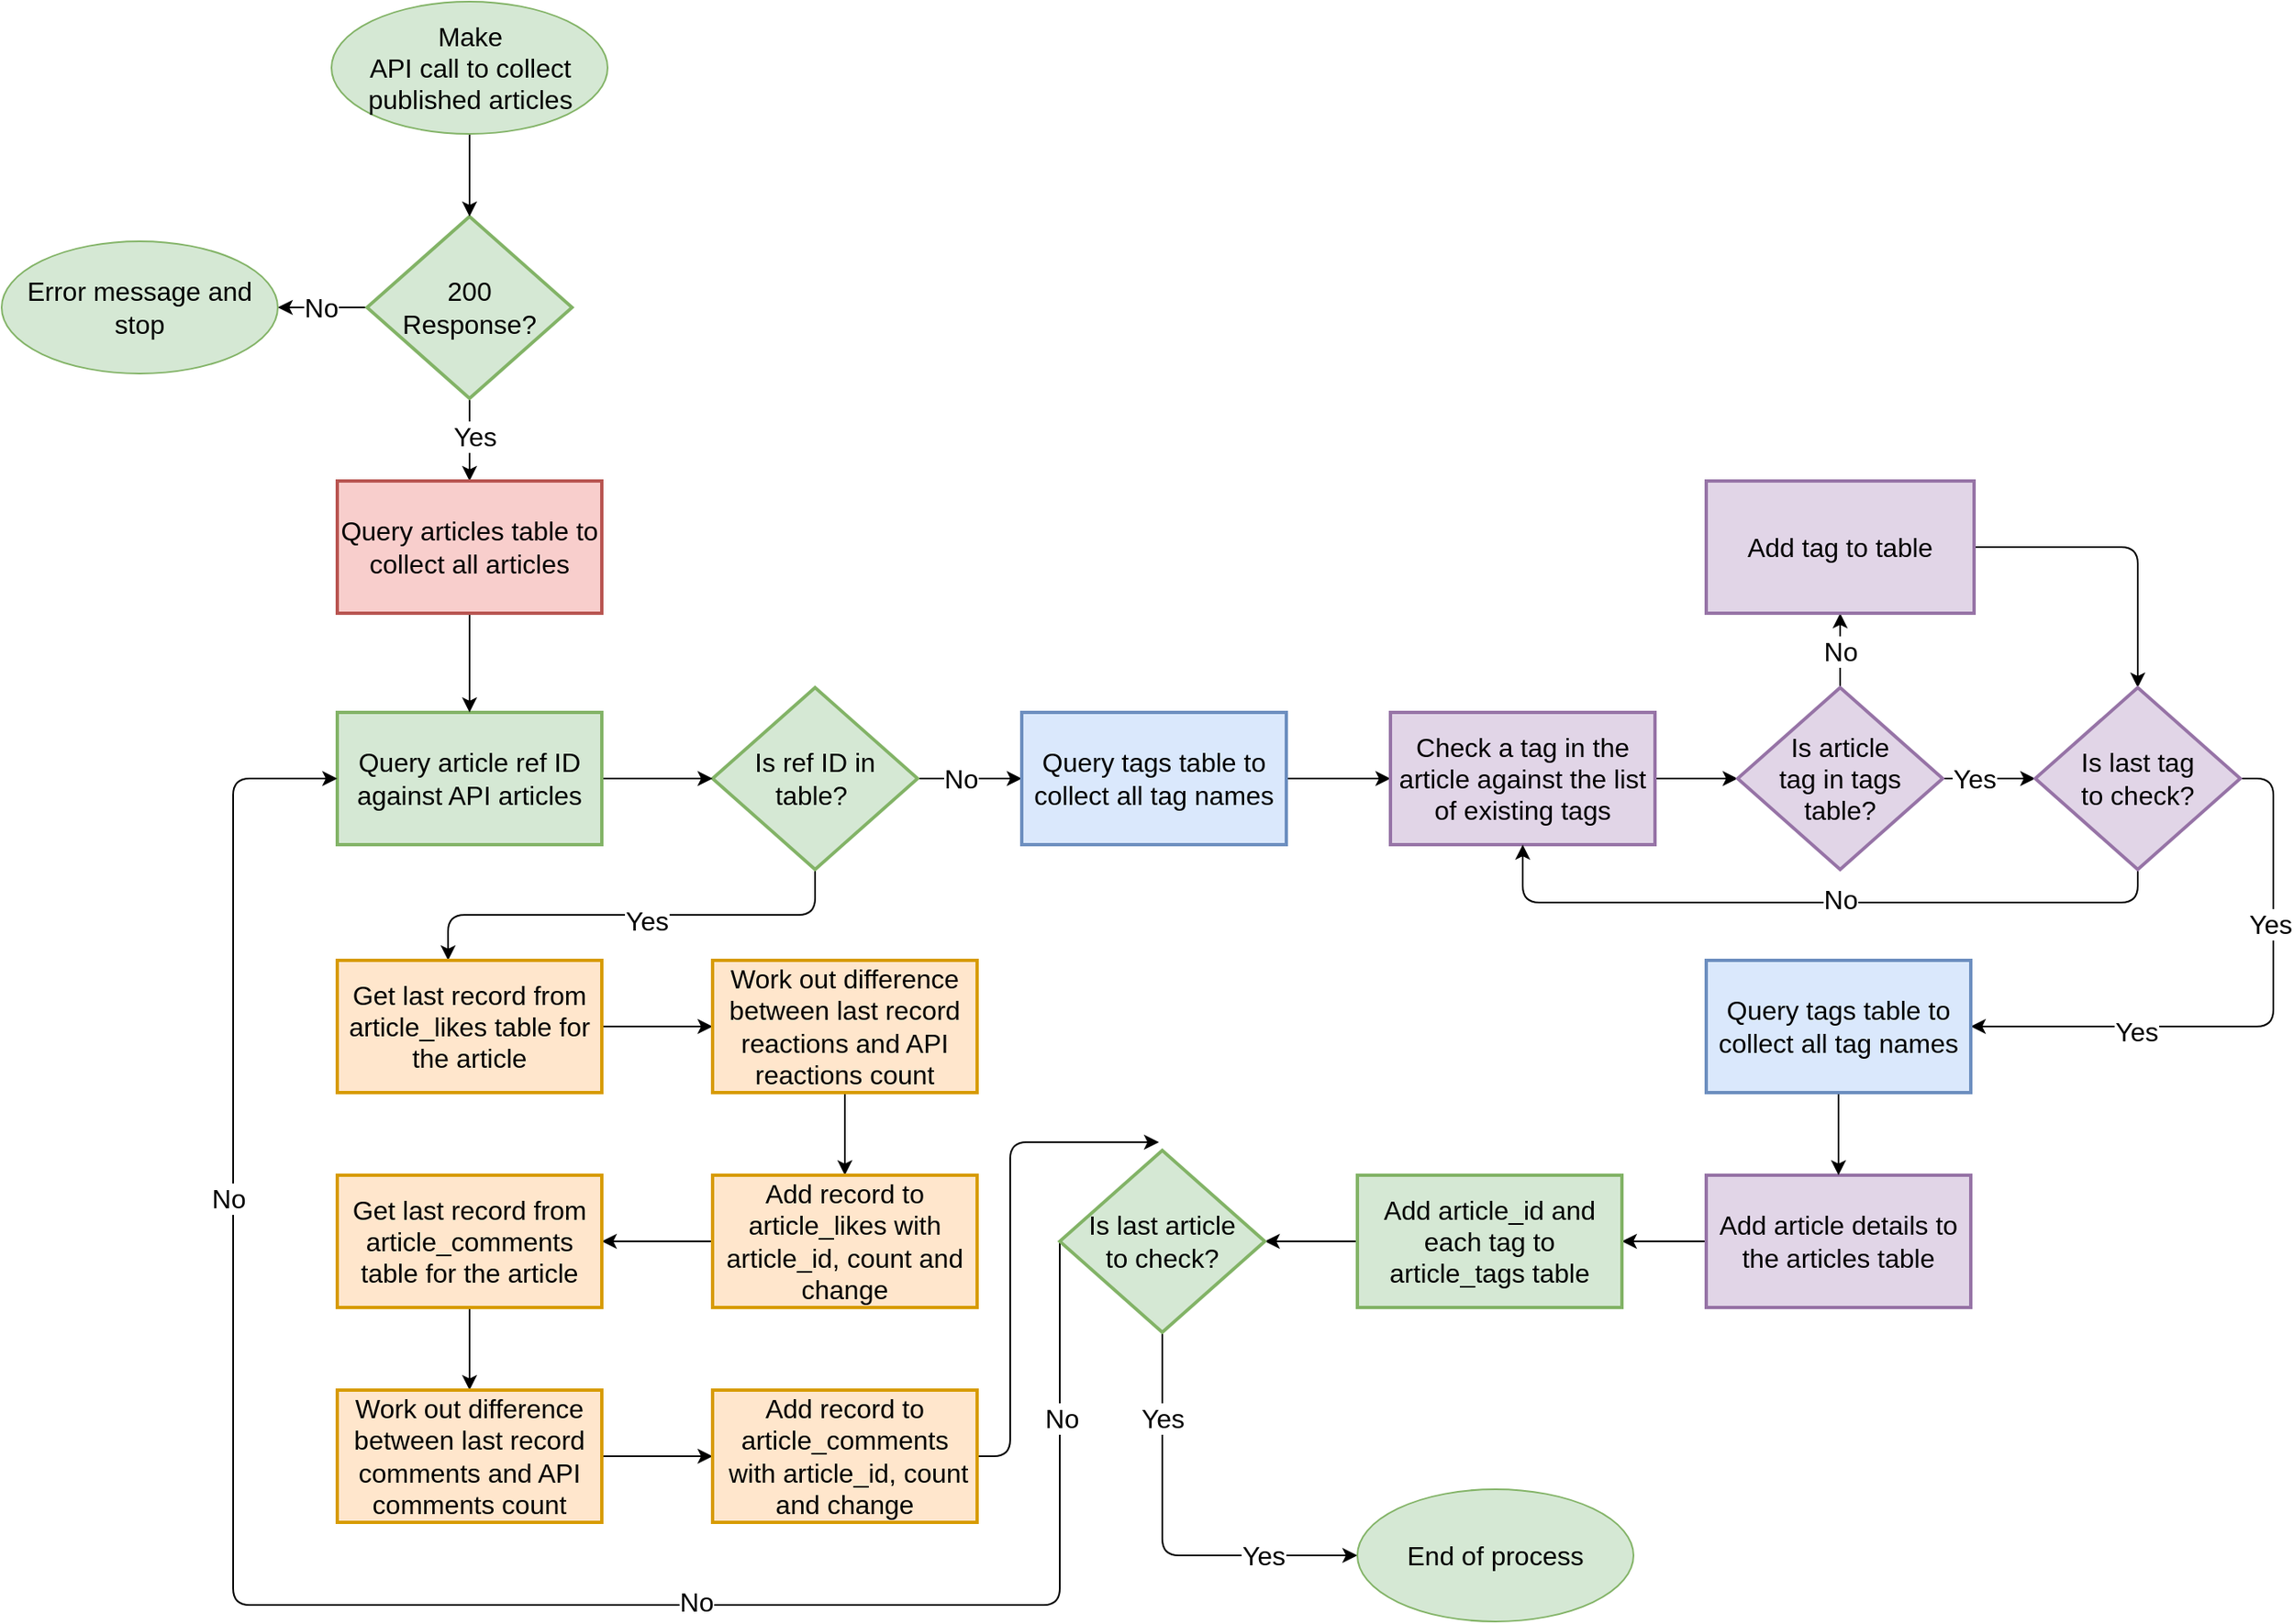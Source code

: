 <mxfile version="20.8.16" type="device"><diagram name="Page-1" id="tyPmelYILmHCZgquHCRe"><mxGraphModel dx="1846" dy="1214" grid="1" gridSize="10" guides="1" tooltips="1" connect="1" arrows="1" fold="1" page="1" pageScale="1" pageWidth="1654" pageHeight="1169" math="0" shadow="0"><root><mxCell id="0"/><mxCell id="1" parent="0"/><mxCell id="qKAgkgesWeWLvzqZyhlg-28" value="" style="edgeStyle=orthogonalEdgeStyle;rounded=0;orthogonalLoop=1;jettySize=auto;html=1;fontSize=16;" edge="1" parent="1" source="qKAgkgesWeWLvzqZyhlg-4" target="qKAgkgesWeWLvzqZyhlg-23"><mxGeometry relative="1" as="geometry"/></mxCell><mxCell id="qKAgkgesWeWLvzqZyhlg-29" value="Yes" style="edgeLabel;html=1;align=center;verticalAlign=middle;resizable=0;points=[];fontSize=16;rounded=0;" vertex="1" connectable="0" parent="qKAgkgesWeWLvzqZyhlg-28"><mxGeometry x="-0.08" y="3" relative="1" as="geometry"><mxPoint as="offset"/></mxGeometry></mxCell><mxCell id="qKAgkgesWeWLvzqZyhlg-117" value="" style="edgeStyle=orthogonalEdgeStyle;orthogonalLoop=1;jettySize=auto;html=1;fontSize=16;" edge="1" parent="1" source="qKAgkgesWeWLvzqZyhlg-4" target="qKAgkgesWeWLvzqZyhlg-115"><mxGeometry relative="1" as="geometry"/></mxCell><mxCell id="qKAgkgesWeWLvzqZyhlg-118" value="No" style="edgeLabel;html=1;align=center;verticalAlign=middle;resizable=0;points=[];fontSize=16;" vertex="1" connectable="0" parent="qKAgkgesWeWLvzqZyhlg-117"><mxGeometry x="0.037" relative="1" as="geometry"><mxPoint as="offset"/></mxGeometry></mxCell><mxCell id="qKAgkgesWeWLvzqZyhlg-4" value="200 &lt;br&gt;Response?" style="rhombus;whiteSpace=wrap;html=1;strokeColor=#82b366;strokeWidth=2;fontSize=16;rounded=0;fillColor=#d5e8d4;" vertex="1" parent="1"><mxGeometry x="271" y="160" width="124" height="110" as="geometry"/></mxCell><mxCell id="qKAgkgesWeWLvzqZyhlg-37" value="" style="edgeStyle=orthogonalEdgeStyle;orthogonalLoop=1;jettySize=auto;html=1;fontSize=16;" edge="1" parent="1" source="qKAgkgesWeWLvzqZyhlg-13" target="qKAgkgesWeWLvzqZyhlg-36"><mxGeometry relative="1" as="geometry"/></mxCell><mxCell id="qKAgkgesWeWLvzqZyhlg-38" value="No" style="edgeLabel;html=1;align=center;verticalAlign=middle;resizable=0;points=[];fontSize=16;" vertex="1" connectable="0" parent="qKAgkgesWeWLvzqZyhlg-37"><mxGeometry x="-0.175" relative="1" as="geometry"><mxPoint as="offset"/></mxGeometry></mxCell><mxCell id="qKAgkgesWeWLvzqZyhlg-86" style="edgeStyle=orthogonalEdgeStyle;orthogonalLoop=1;jettySize=auto;html=1;exitX=0.5;exitY=1;exitDx=0;exitDy=0;entryX=0.419;entryY=0;entryDx=0;entryDy=0;entryPerimeter=0;fontSize=16;" edge="1" parent="1" source="qKAgkgesWeWLvzqZyhlg-13" target="qKAgkgesWeWLvzqZyhlg-85"><mxGeometry relative="1" as="geometry"/></mxCell><mxCell id="qKAgkgesWeWLvzqZyhlg-126" value="Yes" style="edgeLabel;html=1;align=center;verticalAlign=middle;resizable=0;points=[];fontSize=16;" vertex="1" connectable="0" parent="qKAgkgesWeWLvzqZyhlg-86"><mxGeometry x="-0.274" relative="1" as="geometry"><mxPoint x="-29" y="3" as="offset"/></mxGeometry></mxCell><mxCell id="qKAgkgesWeWLvzqZyhlg-13" value="Is ref ID in table?&amp;nbsp;" style="rhombus;whiteSpace=wrap;html=1;strokeColor=#82b366;strokeWidth=2;fontSize=16;rounded=0;fillColor=#d5e8d4;" vertex="1" parent="1"><mxGeometry x="480" y="445" width="124" height="110" as="geometry"/></mxCell><mxCell id="qKAgkgesWeWLvzqZyhlg-31" value="" style="edgeStyle=orthogonalEdgeStyle;rounded=0;orthogonalLoop=1;jettySize=auto;html=1;fontSize=16;" edge="1" parent="1" source="qKAgkgesWeWLvzqZyhlg-22" target="qKAgkgesWeWLvzqZyhlg-13"><mxGeometry relative="1" as="geometry"/></mxCell><mxCell id="qKAgkgesWeWLvzqZyhlg-22" value="Query article ref ID against API articles" style="rounded=0;whiteSpace=wrap;html=1;strokeColor=#82b366;strokeWidth=2;fontSize=16;fillColor=#d5e8d4;" vertex="1" parent="1"><mxGeometry x="253" y="460" width="160" height="80" as="geometry"/></mxCell><mxCell id="qKAgkgesWeWLvzqZyhlg-30" value="" style="edgeStyle=orthogonalEdgeStyle;rounded=0;orthogonalLoop=1;jettySize=auto;html=1;fontSize=16;" edge="1" parent="1" source="qKAgkgesWeWLvzqZyhlg-23" target="qKAgkgesWeWLvzqZyhlg-22"><mxGeometry relative="1" as="geometry"/></mxCell><mxCell id="qKAgkgesWeWLvzqZyhlg-23" value="Query articles table to collect all articles" style="rounded=0;whiteSpace=wrap;html=1;strokeColor=#b85450;strokeWidth=2;fontSize=16;fillColor=#f8cecc;" vertex="1" parent="1"><mxGeometry x="253" y="320" width="160" height="80" as="geometry"/></mxCell><mxCell id="qKAgkgesWeWLvzqZyhlg-40" value="" style="edgeStyle=orthogonalEdgeStyle;orthogonalLoop=1;jettySize=auto;html=1;fontSize=16;" edge="1" parent="1" source="qKAgkgesWeWLvzqZyhlg-36" target="qKAgkgesWeWLvzqZyhlg-39"><mxGeometry relative="1" as="geometry"/></mxCell><mxCell id="qKAgkgesWeWLvzqZyhlg-36" value="Query tags table to collect all tag names" style="rounded=0;whiteSpace=wrap;html=1;strokeColor=#6c8ebf;strokeWidth=2;fontSize=16;fillColor=#dae8fc;" vertex="1" parent="1"><mxGeometry x="667" y="460" width="160" height="80" as="geometry"/></mxCell><mxCell id="qKAgkgesWeWLvzqZyhlg-77" value="" style="edgeStyle=orthogonalEdgeStyle;orthogonalLoop=1;jettySize=auto;html=1;fontSize=16;" edge="1" parent="1" source="qKAgkgesWeWLvzqZyhlg-39" target="qKAgkgesWeWLvzqZyhlg-41"><mxGeometry relative="1" as="geometry"/></mxCell><mxCell id="qKAgkgesWeWLvzqZyhlg-39" value="Check a tag in the article against the list of existing tags" style="rounded=0;whiteSpace=wrap;html=1;strokeColor=#9673a6;strokeWidth=2;fontSize=16;fillColor=#e1d5e7;" vertex="1" parent="1"><mxGeometry x="890" y="460" width="160" height="80" as="geometry"/></mxCell><mxCell id="qKAgkgesWeWLvzqZyhlg-49" value="No" style="edgeStyle=orthogonalEdgeStyle;orthogonalLoop=1;jettySize=auto;html=1;fontSize=16;" edge="1" parent="1" source="qKAgkgesWeWLvzqZyhlg-41" target="qKAgkgesWeWLvzqZyhlg-43"><mxGeometry relative="1" as="geometry"/></mxCell><mxCell id="qKAgkgesWeWLvzqZyhlg-82" value="" style="edgeStyle=orthogonalEdgeStyle;orthogonalLoop=1;jettySize=auto;html=1;fontSize=16;" edge="1" parent="1" source="qKAgkgesWeWLvzqZyhlg-41" target="qKAgkgesWeWLvzqZyhlg-48"><mxGeometry relative="1" as="geometry"/></mxCell><mxCell id="qKAgkgesWeWLvzqZyhlg-83" value="Yes" style="edgeLabel;html=1;align=center;verticalAlign=middle;resizable=0;points=[];fontSize=16;" vertex="1" connectable="0" parent="qKAgkgesWeWLvzqZyhlg-82"><mxGeometry x="-0.321" relative="1" as="geometry"><mxPoint as="offset"/></mxGeometry></mxCell><mxCell id="qKAgkgesWeWLvzqZyhlg-41" value="Is article &lt;br&gt;tag in tags &lt;br&gt;table?" style="rhombus;whiteSpace=wrap;html=1;strokeColor=#9673a6;strokeWidth=2;fontSize=16;rounded=0;fillColor=#e1d5e7;" vertex="1" parent="1"><mxGeometry x="1100" y="445" width="124" height="110" as="geometry"/></mxCell><mxCell id="qKAgkgesWeWLvzqZyhlg-76" value="" style="edgeStyle=orthogonalEdgeStyle;orthogonalLoop=1;jettySize=auto;html=1;fontSize=16;" edge="1" parent="1" source="qKAgkgesWeWLvzqZyhlg-43" target="qKAgkgesWeWLvzqZyhlg-48"><mxGeometry relative="1" as="geometry"/></mxCell><mxCell id="qKAgkgesWeWLvzqZyhlg-43" value="Add tag to table" style="rounded=0;whiteSpace=wrap;html=1;strokeColor=#9673a6;strokeWidth=2;fontSize=16;fillColor=#e1d5e7;" vertex="1" parent="1"><mxGeometry x="1081" y="320" width="162" height="80" as="geometry"/></mxCell><mxCell id="qKAgkgesWeWLvzqZyhlg-78" style="edgeStyle=orthogonalEdgeStyle;orthogonalLoop=1;jettySize=auto;html=1;exitX=0.5;exitY=1;exitDx=0;exitDy=0;entryX=0.5;entryY=1;entryDx=0;entryDy=0;fontSize=16;" edge="1" parent="1" source="qKAgkgesWeWLvzqZyhlg-48" target="qKAgkgesWeWLvzqZyhlg-39"><mxGeometry relative="1" as="geometry"/></mxCell><mxCell id="qKAgkgesWeWLvzqZyhlg-84" value="No" style="edgeLabel;html=1;align=center;verticalAlign=middle;resizable=0;points=[];fontSize=16;" vertex="1" connectable="0" parent="qKAgkgesWeWLvzqZyhlg-78"><mxGeometry x="-0.166" y="-2" relative="1" as="geometry"><mxPoint x="-22" as="offset"/></mxGeometry></mxCell><mxCell id="qKAgkgesWeWLvzqZyhlg-127" style="edgeStyle=orthogonalEdgeStyle;orthogonalLoop=1;jettySize=auto;html=1;exitX=1;exitY=0.5;exitDx=0;exitDy=0;entryX=1;entryY=0.5;entryDx=0;entryDy=0;fontSize=16;" edge="1" parent="1" source="qKAgkgesWeWLvzqZyhlg-48" target="qKAgkgesWeWLvzqZyhlg-65"><mxGeometry relative="1" as="geometry"/></mxCell><mxCell id="qKAgkgesWeWLvzqZyhlg-128" value="Yes" style="edgeLabel;html=1;align=center;verticalAlign=middle;resizable=0;points=[];fontSize=16;" vertex="1" connectable="0" parent="qKAgkgesWeWLvzqZyhlg-127"><mxGeometry x="-0.39" y="-2" relative="1" as="geometry"><mxPoint as="offset"/></mxGeometry></mxCell><mxCell id="qKAgkgesWeWLvzqZyhlg-129" value="Yes" style="edgeLabel;html=1;align=center;verticalAlign=middle;resizable=0;points=[];fontSize=16;" vertex="1" connectable="0" parent="qKAgkgesWeWLvzqZyhlg-127"><mxGeometry x="0.436" y="3" relative="1" as="geometry"><mxPoint as="offset"/></mxGeometry></mxCell><mxCell id="qKAgkgesWeWLvzqZyhlg-48" value="Is last tag&lt;br&gt;to check?" style="rhombus;whiteSpace=wrap;html=1;strokeColor=#9673a6;strokeWidth=2;fontSize=16;rounded=0;fillColor=#e1d5e7;" vertex="1" parent="1"><mxGeometry x="1280" y="445" width="124" height="110" as="geometry"/></mxCell><mxCell id="qKAgkgesWeWLvzqZyhlg-131" value="" style="edgeStyle=orthogonalEdgeStyle;orthogonalLoop=1;jettySize=auto;html=1;fontSize=16;" edge="1" parent="1" source="qKAgkgesWeWLvzqZyhlg-57" target="qKAgkgesWeWLvzqZyhlg-67"><mxGeometry relative="1" as="geometry"/></mxCell><mxCell id="qKAgkgesWeWLvzqZyhlg-57" value="Add article details to the articles table" style="rounded=0;whiteSpace=wrap;html=1;strokeColor=#9673a6;strokeWidth=2;fontSize=16;fillColor=#e1d5e7;" vertex="1" parent="1"><mxGeometry x="1081" y="740" width="160" height="80" as="geometry"/></mxCell><mxCell id="qKAgkgesWeWLvzqZyhlg-130" value="" style="edgeStyle=orthogonalEdgeStyle;orthogonalLoop=1;jettySize=auto;html=1;fontSize=16;" edge="1" parent="1" source="qKAgkgesWeWLvzqZyhlg-65" target="qKAgkgesWeWLvzqZyhlg-57"><mxGeometry relative="1" as="geometry"/></mxCell><mxCell id="qKAgkgesWeWLvzqZyhlg-65" value="Query tags table to collect all tag names" style="rounded=0;whiteSpace=wrap;html=1;strokeColor=#6c8ebf;strokeWidth=2;fontSize=16;fillColor=#dae8fc;" vertex="1" parent="1"><mxGeometry x="1081" y="610" width="160" height="80" as="geometry"/></mxCell><mxCell id="qKAgkgesWeWLvzqZyhlg-105" style="edgeStyle=orthogonalEdgeStyle;orthogonalLoop=1;jettySize=auto;html=1;fontSize=16;" edge="1" parent="1" source="qKAgkgesWeWLvzqZyhlg-67" target="qKAgkgesWeWLvzqZyhlg-69"><mxGeometry relative="1" as="geometry"/></mxCell><mxCell id="qKAgkgesWeWLvzqZyhlg-67" value="Add article_id and each tag to article_tags table" style="rounded=0;whiteSpace=wrap;html=1;strokeColor=#82b366;strokeWidth=2;fontSize=16;fillColor=#d5e8d4;" vertex="1" parent="1"><mxGeometry x="870" y="740" width="160" height="80" as="geometry"/></mxCell><mxCell id="qKAgkgesWeWLvzqZyhlg-106" style="edgeStyle=orthogonalEdgeStyle;orthogonalLoop=1;jettySize=auto;html=1;exitX=0;exitY=0.5;exitDx=0;exitDy=0;entryX=0;entryY=0.5;entryDx=0;entryDy=0;fontSize=16;" edge="1" parent="1" source="qKAgkgesWeWLvzqZyhlg-69" target="qKAgkgesWeWLvzqZyhlg-22"><mxGeometry relative="1" as="geometry"><Array as="points"><mxPoint x="690" y="1000"/><mxPoint x="190" y="1000"/><mxPoint x="190" y="500"/></Array></mxGeometry></mxCell><mxCell id="qKAgkgesWeWLvzqZyhlg-107" value="No" style="edgeLabel;html=1;align=center;verticalAlign=middle;resizable=0;points=[];fontSize=16;" vertex="1" connectable="0" parent="qKAgkgesWeWLvzqZyhlg-106"><mxGeometry x="-0.91" y="1" relative="1" as="geometry"><mxPoint y="49" as="offset"/></mxGeometry></mxCell><mxCell id="qKAgkgesWeWLvzqZyhlg-108" value="No" style="edgeLabel;html=1;align=center;verticalAlign=middle;resizable=0;points=[];fontSize=16;" vertex="1" connectable="0" parent="qKAgkgesWeWLvzqZyhlg-106"><mxGeometry x="-0.313" y="-2" relative="1" as="geometry"><mxPoint as="offset"/></mxGeometry></mxCell><mxCell id="qKAgkgesWeWLvzqZyhlg-109" value="No" style="edgeLabel;html=1;align=center;verticalAlign=middle;resizable=0;points=[];fontSize=16;" vertex="1" connectable="0" parent="qKAgkgesWeWLvzqZyhlg-106"><mxGeometry x="0.507" y="3" relative="1" as="geometry"><mxPoint as="offset"/></mxGeometry></mxCell><mxCell id="qKAgkgesWeWLvzqZyhlg-123" style="edgeStyle=orthogonalEdgeStyle;orthogonalLoop=1;jettySize=auto;html=1;exitX=0.5;exitY=1;exitDx=0;exitDy=0;entryX=0;entryY=0.5;entryDx=0;entryDy=0;fontSize=16;" edge="1" parent="1" source="qKAgkgesWeWLvzqZyhlg-69" target="qKAgkgesWeWLvzqZyhlg-119"><mxGeometry relative="1" as="geometry"/></mxCell><mxCell id="qKAgkgesWeWLvzqZyhlg-124" value="Yes" style="edgeLabel;html=1;align=center;verticalAlign=middle;resizable=0;points=[];fontSize=16;" vertex="1" connectable="0" parent="qKAgkgesWeWLvzqZyhlg-123"><mxGeometry x="-0.747" relative="1" as="geometry"><mxPoint y="20" as="offset"/></mxGeometry></mxCell><mxCell id="qKAgkgesWeWLvzqZyhlg-125" value="Yes" style="edgeLabel;html=1;align=center;verticalAlign=middle;resizable=0;points=[];fontSize=16;" vertex="1" connectable="0" parent="qKAgkgesWeWLvzqZyhlg-123"><mxGeometry x="0.34" relative="1" as="geometry"><mxPoint x="26" as="offset"/></mxGeometry></mxCell><mxCell id="qKAgkgesWeWLvzqZyhlg-69" value="Is last article&lt;br&gt;to check?" style="rhombus;whiteSpace=wrap;html=1;strokeColor=#82b366;strokeWidth=2;fontSize=16;rounded=0;fillColor=#d5e8d4;" vertex="1" parent="1"><mxGeometry x="690" y="725" width="124" height="110" as="geometry"/></mxCell><mxCell id="qKAgkgesWeWLvzqZyhlg-97" value="" style="edgeStyle=orthogonalEdgeStyle;orthogonalLoop=1;jettySize=auto;html=1;fontSize=16;" edge="1" parent="1" source="qKAgkgesWeWLvzqZyhlg-85" target="qKAgkgesWeWLvzqZyhlg-89"><mxGeometry relative="1" as="geometry"/></mxCell><mxCell id="qKAgkgesWeWLvzqZyhlg-85" value="Get last record from article_likes table for the article" style="rounded=0;whiteSpace=wrap;html=1;strokeColor=#d79b00;strokeWidth=2;fontSize=16;fillColor=#ffe6cc;" vertex="1" parent="1"><mxGeometry x="253" y="610" width="160" height="80" as="geometry"/></mxCell><mxCell id="qKAgkgesWeWLvzqZyhlg-98" value="" style="edgeStyle=orthogonalEdgeStyle;orthogonalLoop=1;jettySize=auto;html=1;fontSize=16;" edge="1" parent="1" source="qKAgkgesWeWLvzqZyhlg-89" target="qKAgkgesWeWLvzqZyhlg-91"><mxGeometry relative="1" as="geometry"/></mxCell><mxCell id="qKAgkgesWeWLvzqZyhlg-89" value="Work out difference between last record reactions and API reactions count" style="rounded=0;whiteSpace=wrap;html=1;strokeColor=#d79b00;strokeWidth=2;fontSize=16;fillColor=#ffe6cc;" vertex="1" parent="1"><mxGeometry x="480" y="610" width="160" height="80" as="geometry"/></mxCell><mxCell id="qKAgkgesWeWLvzqZyhlg-99" value="" style="edgeStyle=orthogonalEdgeStyle;orthogonalLoop=1;jettySize=auto;html=1;fontSize=16;" edge="1" parent="1" source="qKAgkgesWeWLvzqZyhlg-91" target="qKAgkgesWeWLvzqZyhlg-93"><mxGeometry relative="1" as="geometry"/></mxCell><mxCell id="qKAgkgesWeWLvzqZyhlg-91" value="Add record to article_likes with article_id, count and change" style="rounded=0;whiteSpace=wrap;html=1;strokeColor=#d79b00;strokeWidth=2;fontSize=16;fillColor=#ffe6cc;" vertex="1" parent="1"><mxGeometry x="480" y="740" width="160" height="80" as="geometry"/></mxCell><mxCell id="qKAgkgesWeWLvzqZyhlg-102" value="" style="edgeStyle=orthogonalEdgeStyle;orthogonalLoop=1;jettySize=auto;html=1;fontSize=16;" edge="1" parent="1" source="qKAgkgesWeWLvzqZyhlg-93" target="qKAgkgesWeWLvzqZyhlg-100"><mxGeometry relative="1" as="geometry"/></mxCell><mxCell id="qKAgkgesWeWLvzqZyhlg-93" value="Get last record from article_comments table for the article" style="rounded=0;whiteSpace=wrap;html=1;strokeColor=#d79b00;strokeWidth=2;fontSize=16;fillColor=#ffe6cc;" vertex="1" parent="1"><mxGeometry x="253" y="740" width="160" height="80" as="geometry"/></mxCell><mxCell id="qKAgkgesWeWLvzqZyhlg-103" value="" style="edgeStyle=orthogonalEdgeStyle;orthogonalLoop=1;jettySize=auto;html=1;fontSize=16;" edge="1" parent="1" source="qKAgkgesWeWLvzqZyhlg-100" target="qKAgkgesWeWLvzqZyhlg-101"><mxGeometry relative="1" as="geometry"/></mxCell><mxCell id="qKAgkgesWeWLvzqZyhlg-100" value="Work out difference between last record comments and API comments count" style="rounded=0;whiteSpace=wrap;html=1;strokeColor=#d79b00;strokeWidth=2;fontSize=16;fillColor=#ffe6cc;" vertex="1" parent="1"><mxGeometry x="253" y="870" width="160" height="80" as="geometry"/></mxCell><mxCell id="qKAgkgesWeWLvzqZyhlg-104" style="edgeStyle=orthogonalEdgeStyle;orthogonalLoop=1;jettySize=auto;html=1;fontSize=16;exitX=1;exitY=0.5;exitDx=0;exitDy=0;" edge="1" parent="1" source="qKAgkgesWeWLvzqZyhlg-101"><mxGeometry relative="1" as="geometry"><mxPoint x="750" y="720" as="targetPoint"/><Array as="points"><mxPoint x="660" y="910"/><mxPoint x="660" y="720"/></Array></mxGeometry></mxCell><mxCell id="qKAgkgesWeWLvzqZyhlg-101" value="Add record to article_comments&lt;br&gt;&amp;nbsp;with article_id, count and change" style="rounded=0;whiteSpace=wrap;html=1;strokeColor=#d79b00;strokeWidth=2;fontSize=16;fillColor=#ffe6cc;" vertex="1" parent="1"><mxGeometry x="480" y="870" width="160" height="80" as="geometry"/></mxCell><mxCell id="qKAgkgesWeWLvzqZyhlg-114" value="" style="edgeStyle=orthogonalEdgeStyle;orthogonalLoop=1;jettySize=auto;html=1;fontSize=16;" edge="1" parent="1" source="qKAgkgesWeWLvzqZyhlg-111" target="qKAgkgesWeWLvzqZyhlg-4"><mxGeometry relative="1" as="geometry"/></mxCell><mxCell id="qKAgkgesWeWLvzqZyhlg-111" value="Make &lt;br&gt;API call to collect published articles" style="ellipse;whiteSpace=wrap;html=1;fontSize=16;fillColor=#d5e8d4;strokeColor=#82b366;" vertex="1" parent="1"><mxGeometry x="249.5" y="30" width="167" height="80" as="geometry"/></mxCell><mxCell id="qKAgkgesWeWLvzqZyhlg-115" value="Error message and stop" style="ellipse;whiteSpace=wrap;html=1;fontSize=16;fillColor=#d5e8d4;strokeColor=#82b366;" vertex="1" parent="1"><mxGeometry x="50" y="175" width="167" height="80" as="geometry"/></mxCell><mxCell id="qKAgkgesWeWLvzqZyhlg-119" value="End of process" style="ellipse;whiteSpace=wrap;html=1;fontSize=16;fillColor=#d5e8d4;strokeColor=#82b366;" vertex="1" parent="1"><mxGeometry x="870" y="930" width="167" height="80" as="geometry"/></mxCell></root></mxGraphModel></diagram></mxfile>